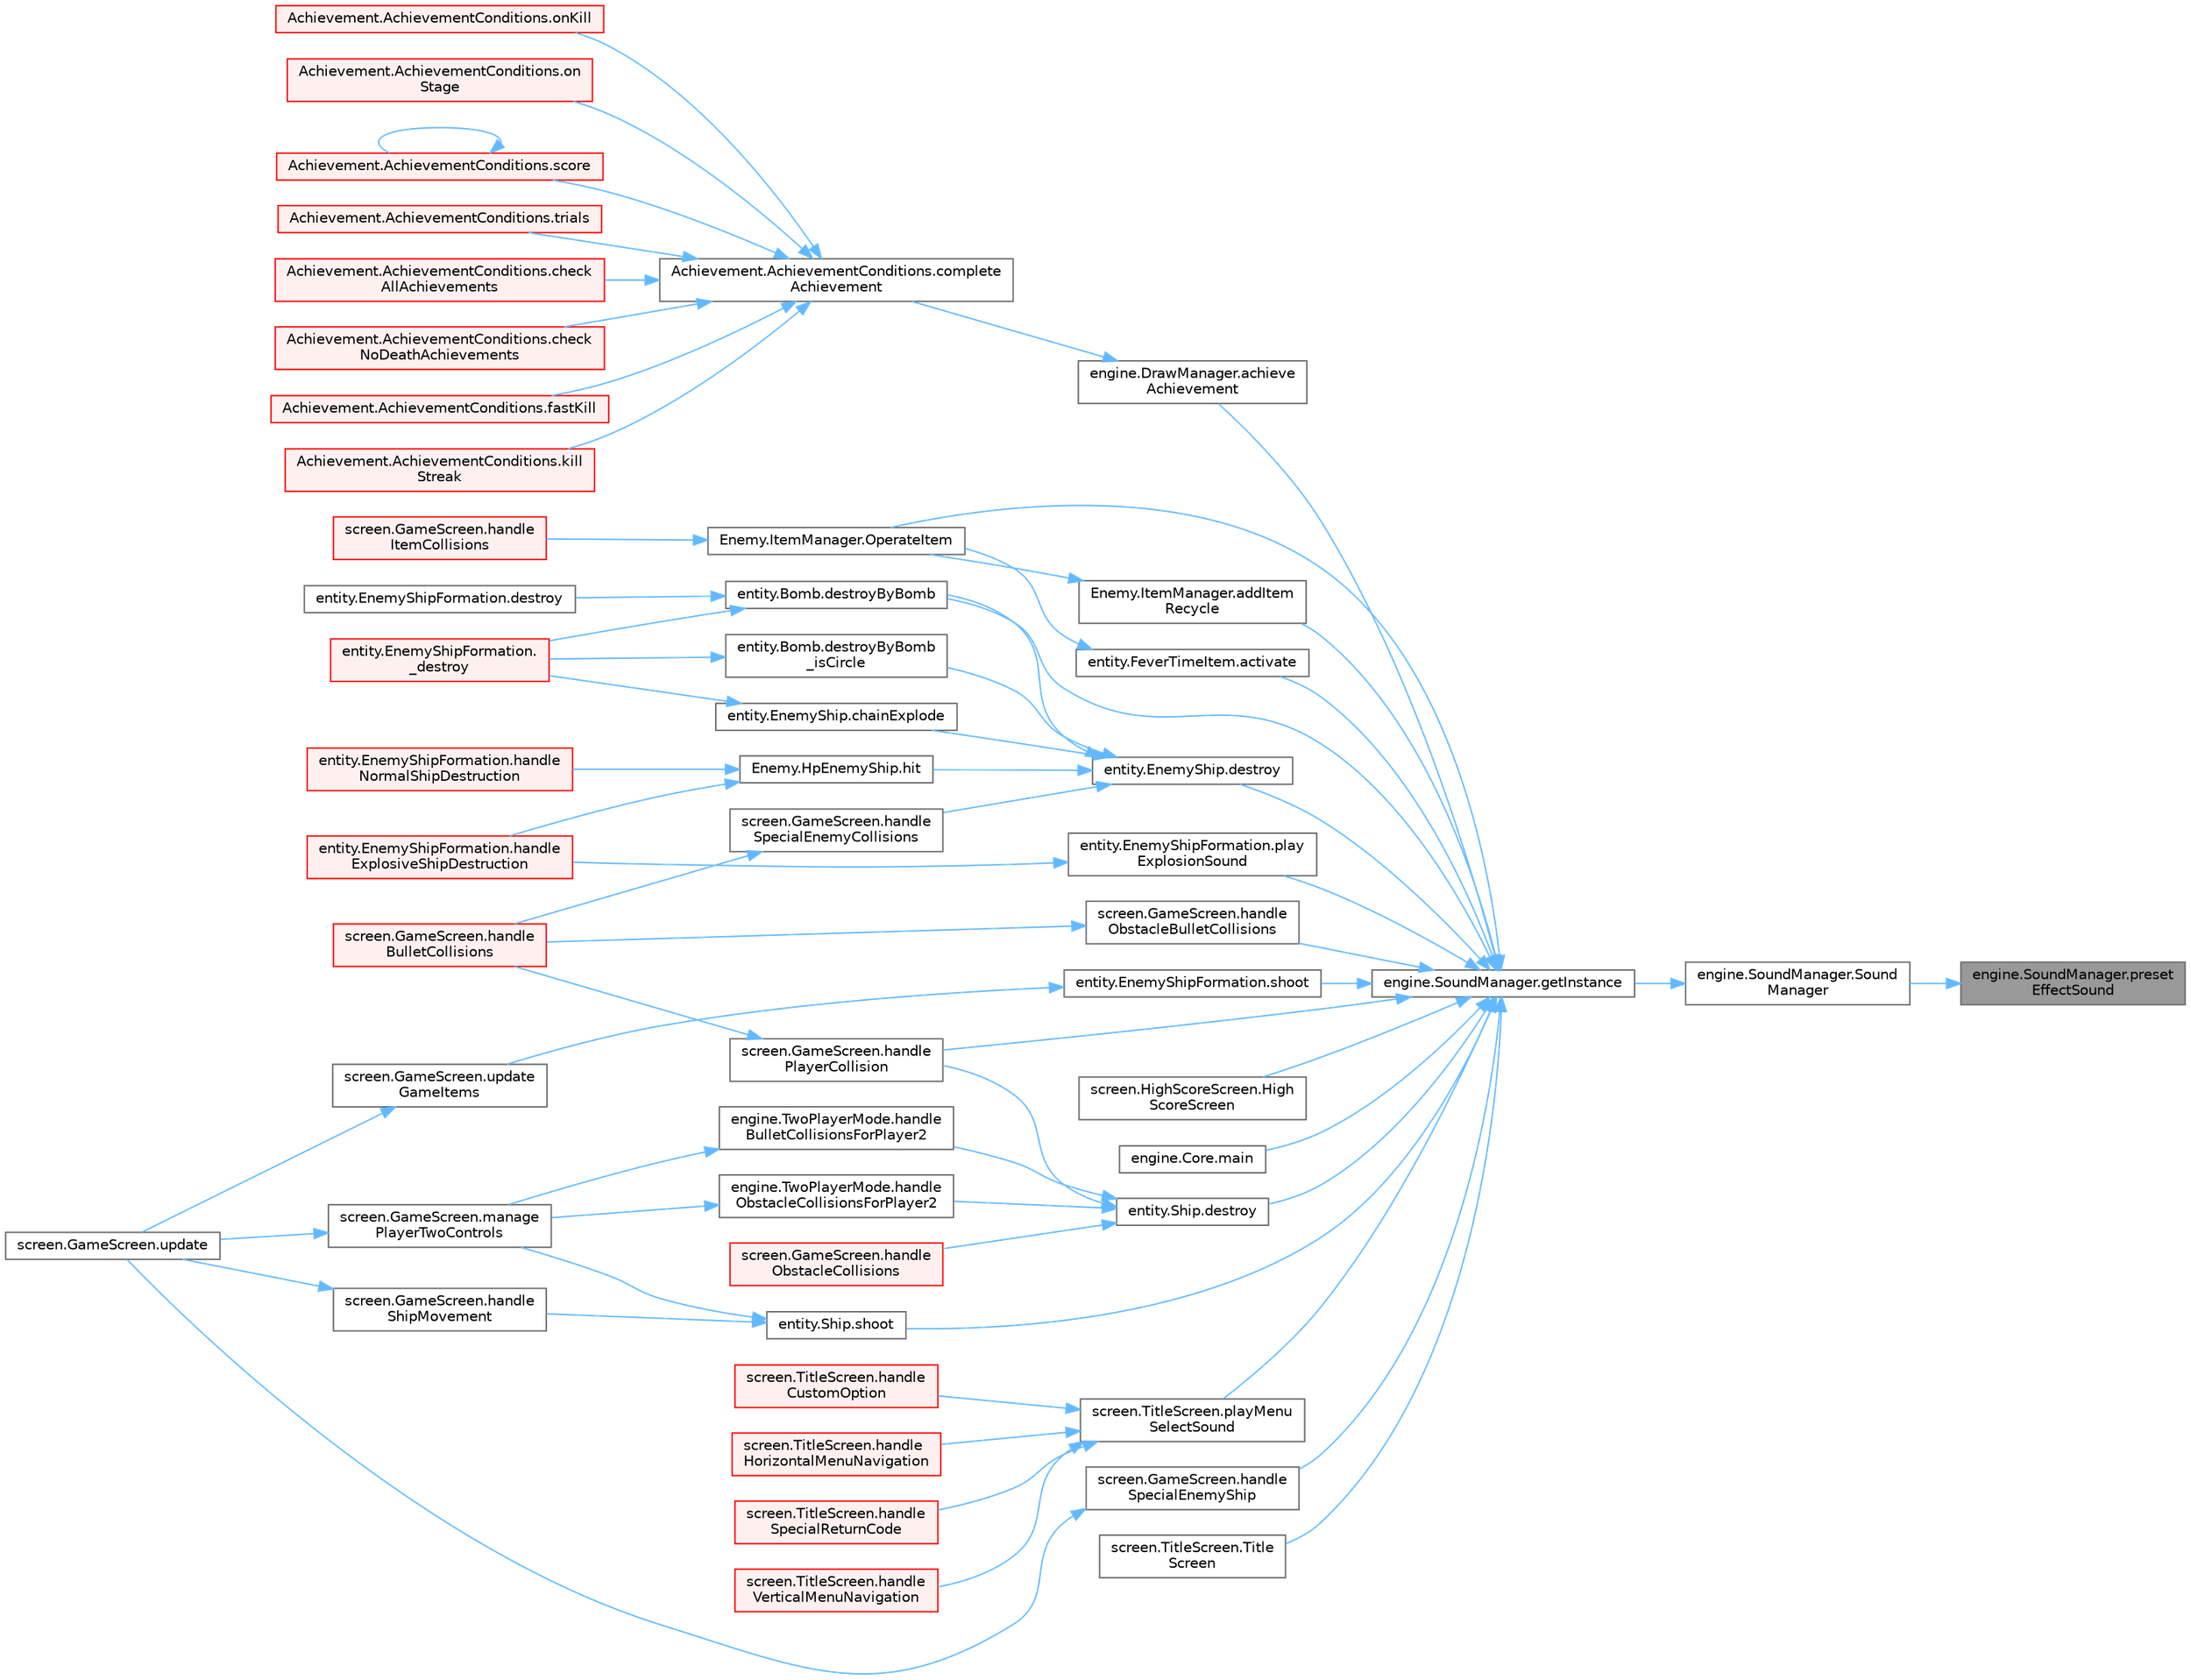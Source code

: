 digraph "engine.SoundManager.presetEffectSound"
{
 // LATEX_PDF_SIZE
  bgcolor="transparent";
  edge [fontname=Helvetica,fontsize=10,labelfontname=Helvetica,labelfontsize=10];
  node [fontname=Helvetica,fontsize=10,shape=box,height=0.2,width=0.4];
  rankdir="RL";
  Node1 [id="Node000001",label="engine.SoundManager.preset\lEffectSound",height=0.2,width=0.4,color="gray40", fillcolor="grey60", style="filled", fontcolor="black",tooltip=" "];
  Node1 -> Node2 [id="edge1_Node000001_Node000002",dir="back",color="steelblue1",style="solid",tooltip=" "];
  Node2 [id="Node000002",label="engine.SoundManager.Sound\lManager",height=0.2,width=0.4,color="grey40", fillcolor="white", style="filled",URL="$classengine_1_1_sound_manager.html#a18b0e843467737587e1ce3f2d844f4f9",tooltip="Code Description Base: BGM files are stored in res/sound/BGM ES files are stored in res/sound/ES,..."];
  Node2 -> Node3 [id="edge2_Node000002_Node000003",dir="back",color="steelblue1",style="solid",tooltip=" "];
  Node3 [id="Node000003",label="engine.SoundManager.getInstance",height=0.2,width=0.4,color="grey40", fillcolor="white", style="filled",URL="$classengine_1_1_sound_manager.html#a4e6f0b41bd8568517ad66a9407a77fea",tooltip=" "];
  Node3 -> Node4 [id="edge3_Node000003_Node000004",dir="back",color="steelblue1",style="solid",tooltip=" "];
  Node4 [id="Node000004",label="engine.DrawManager.achieve\lAchievement",height=0.2,width=0.4,color="grey40", fillcolor="white", style="filled",URL="$classengine_1_1_draw_manager.html#a4a0a0ce908ee42bdc7b312ee3dae8dec",tooltip=" "];
  Node4 -> Node5 [id="edge4_Node000004_Node000005",dir="back",color="steelblue1",style="solid",tooltip=" "];
  Node5 [id="Node000005",label="Achievement.AchievementConditions.complete\lAchievement",height=0.2,width=0.4,color="grey40", fillcolor="white", style="filled",URL="$class_achievement_1_1_achievement_conditions.html#a370857deb5c4dc35e2bd3191fb6834c1",tooltip=" "];
  Node5 -> Node6 [id="edge5_Node000005_Node000006",dir="back",color="steelblue1",style="solid",tooltip=" "];
  Node6 [id="Node000006",label="Achievement.AchievementConditions.check\lAllAchievements",height=0.2,width=0.4,color="red", fillcolor="#FFF0F0", style="filled",URL="$class_achievement_1_1_achievement_conditions.html#a99d262bc05fed539b97aa1107fcfba48",tooltip=" "];
  Node5 -> Node9 [id="edge6_Node000005_Node000009",dir="back",color="steelblue1",style="solid",tooltip=" "];
  Node9 [id="Node000009",label="Achievement.AchievementConditions.check\lNoDeathAchievements",height=0.2,width=0.4,color="red", fillcolor="#FFF0F0", style="filled",URL="$class_achievement_1_1_achievement_conditions.html#ab3b45005bc2580da03cf08b1f13c44cb",tooltip=" "];
  Node5 -> Node12 [id="edge7_Node000005_Node000012",dir="back",color="steelblue1",style="solid",tooltip=" "];
  Node12 [id="Node000012",label="Achievement.AchievementConditions.fastKill",height=0.2,width=0.4,color="red", fillcolor="#FFF0F0", style="filled",URL="$class_achievement_1_1_achievement_conditions.html#a97e05c2e6b58217292dc1c60f7c6542c",tooltip=" "];
  Node5 -> Node15 [id="edge8_Node000005_Node000015",dir="back",color="steelblue1",style="solid",tooltip=" "];
  Node15 [id="Node000015",label="Achievement.AchievementConditions.kill\lStreak",height=0.2,width=0.4,color="red", fillcolor="#FFF0F0", style="filled",URL="$class_achievement_1_1_achievement_conditions.html#ad3dd6057a9bfa438d4750cfa2c643e57",tooltip=" "];
  Node5 -> Node16 [id="edge9_Node000005_Node000016",dir="back",color="steelblue1",style="solid",tooltip=" "];
  Node16 [id="Node000016",label="Achievement.AchievementConditions.onKill",height=0.2,width=0.4,color="red", fillcolor="#FFF0F0", style="filled",URL="$class_achievement_1_1_achievement_conditions.html#a5c82f71185fe8a0b03cea729d6a4d4fe",tooltip=" "];
  Node5 -> Node19 [id="edge10_Node000005_Node000019",dir="back",color="steelblue1",style="solid",tooltip=" "];
  Node19 [id="Node000019",label="Achievement.AchievementConditions.on\lStage",height=0.2,width=0.4,color="red", fillcolor="#FFF0F0", style="filled",URL="$class_achievement_1_1_achievement_conditions.html#a58e9009c80c1208580a23f8646ef423a",tooltip=" "];
  Node5 -> Node20 [id="edge11_Node000005_Node000020",dir="back",color="steelblue1",style="solid",tooltip=" "];
  Node20 [id="Node000020",label="Achievement.AchievementConditions.score",height=0.2,width=0.4,color="red", fillcolor="#FFF0F0", style="filled",URL="$class_achievement_1_1_achievement_conditions.html#a2abd1058b6a5125525283f05ebc90f30",tooltip=" "];
  Node20 -> Node20 [id="edge12_Node000020_Node000020",dir="back",color="steelblue1",style="solid",tooltip=" "];
  Node5 -> Node21 [id="edge13_Node000005_Node000021",dir="back",color="steelblue1",style="solid",tooltip=" "];
  Node21 [id="Node000021",label="Achievement.AchievementConditions.trials",height=0.2,width=0.4,color="red", fillcolor="#FFF0F0", style="filled",URL="$class_achievement_1_1_achievement_conditions.html#a13bba364bdccb0c5f713dd9c006e508d",tooltip=" "];
  Node3 -> Node22 [id="edge14_Node000003_Node000022",dir="back",color="steelblue1",style="solid",tooltip=" "];
  Node22 [id="Node000022",label="entity.FeverTimeItem.activate",height=0.2,width=0.4,color="grey40", fillcolor="white", style="filled",URL="$classentity_1_1_fever_time_item.html#a798fa032307cc7414a82e55946d4a97f",tooltip=" "];
  Node22 -> Node23 [id="edge15_Node000022_Node000023",dir="back",color="steelblue1",style="solid",tooltip=" "];
  Node23 [id="Node000023",label="Enemy.ItemManager.OperateItem",height=0.2,width=0.4,color="grey40", fillcolor="white", style="filled",URL="$class_enemy_1_1_item_manager.html#a485cd51965cc7532571b592bf4bb1891",tooltip=" "];
  Node23 -> Node24 [id="edge16_Node000023_Node000024",dir="back",color="steelblue1",style="solid",tooltip=" "];
  Node24 [id="Node000024",label="screen.GameScreen.handle\lItemCollisions",height=0.2,width=0.4,color="red", fillcolor="#FFF0F0", style="filled",URL="$classscreen_1_1_game_screen.html#aaa246e4bb4604682b7380845beab0e9f",tooltip=" "];
  Node3 -> Node26 [id="edge17_Node000003_Node000026",dir="back",color="steelblue1",style="solid",tooltip=" "];
  Node26 [id="Node000026",label="Enemy.ItemManager.addItem\lRecycle",height=0.2,width=0.4,color="grey40", fillcolor="white", style="filled",URL="$class_enemy_1_1_item_manager.html#a3a3dd08c8c89f9bf925efaa8d390f584",tooltip=" "];
  Node26 -> Node23 [id="edge18_Node000026_Node000023",dir="back",color="steelblue1",style="solid",tooltip=" "];
  Node3 -> Node27 [id="edge19_Node000003_Node000027",dir="back",color="steelblue1",style="solid",tooltip=" "];
  Node27 [id="Node000027",label="entity.EnemyShip.destroy",height=0.2,width=0.4,color="grey40", fillcolor="white", style="filled",URL="$classentity_1_1_enemy_ship.html#a64297ffda858a49a7f3cb2ddde1c36b6",tooltip="Destroys the ship, causing an explosion."];
  Node27 -> Node28 [id="edge20_Node000027_Node000028",dir="back",color="steelblue1",style="solid",tooltip=" "];
  Node28 [id="Node000028",label="entity.EnemyShip.chainExplode",height=0.2,width=0.4,color="grey40", fillcolor="white", style="filled",URL="$classentity_1_1_enemy_ship.html#ae47b2ffda8233c5d5a0f0ba9de608264",tooltip="Destroys ship, causing a chain explode."];
  Node28 -> Node29 [id="edge21_Node000028_Node000029",dir="back",color="steelblue1",style="solid",tooltip=" "];
  Node29 [id="Node000029",label="entity.EnemyShipFormation.\l_destroy",height=0.2,width=0.4,color="red", fillcolor="#FFF0F0", style="filled",URL="$classentity_1_1_enemy_ship_formation.html#aaf51727a5bd3b68f8fb8523d4b7bf3ea",tooltip="When EnemyShip is hit, its HP decrease by 1, and if the HP reaches 0, the ship is destroyed."];
  Node27 -> Node38 [id="edge22_Node000027_Node000038",dir="back",color="steelblue1",style="solid",tooltip=" "];
  Node38 [id="Node000038",label="entity.Bomb.destroyByBomb",height=0.2,width=0.4,color="grey40", fillcolor="white", style="filled",URL="$classentity_1_1_bomb.html#af1efba260e80c0e811e99f3326b3ca3e",tooltip=" "];
  Node38 -> Node29 [id="edge23_Node000038_Node000029",dir="back",color="steelblue1",style="solid",tooltip=" "];
  Node38 -> Node39 [id="edge24_Node000038_Node000039",dir="back",color="steelblue1",style="solid",tooltip=" "];
  Node39 [id="Node000039",label="entity.EnemyShipFormation.destroy",height=0.2,width=0.4,color="grey40", fillcolor="white", style="filled",URL="$classentity_1_1_enemy_ship_formation.html#a6c7e9726d2340a498c24f35490e41df8",tooltip="Destroys a ship."];
  Node27 -> Node40 [id="edge25_Node000027_Node000040",dir="back",color="steelblue1",style="solid",tooltip=" "];
  Node40 [id="Node000040",label="entity.Bomb.destroyByBomb\l_isCircle",height=0.2,width=0.4,color="grey40", fillcolor="white", style="filled",URL="$classentity_1_1_bomb.html#a145812b545b1662e338831889f667d22",tooltip=" "];
  Node40 -> Node29 [id="edge26_Node000040_Node000029",dir="back",color="steelblue1",style="solid",tooltip=" "];
  Node27 -> Node41 [id="edge27_Node000027_Node000041",dir="back",color="steelblue1",style="solid",tooltip=" "];
  Node41 [id="Node000041",label="screen.GameScreen.handle\lSpecialEnemyCollisions",height=0.2,width=0.4,color="grey40", fillcolor="white", style="filled",URL="$classscreen_1_1_game_screen.html#a86f8c8c2cd6408de33420665e3dedb85",tooltip=" "];
  Node41 -> Node37 [id="edge28_Node000041_Node000037",dir="back",color="steelblue1",style="solid",tooltip=" "];
  Node37 [id="Node000037",label="screen.GameScreen.handle\lBulletCollisions",height=0.2,width=0.4,color="red", fillcolor="#FFF0F0", style="filled",URL="$classscreen_1_1_game_screen.html#af6ce22d045fc5614a16a76ce73331295",tooltip=" "];
  Node27 -> Node42 [id="edge29_Node000027_Node000042",dir="back",color="steelblue1",style="solid",tooltip=" "];
  Node42 [id="Node000042",label="Enemy.HpEnemyShip.hit",height=0.2,width=0.4,color="grey40", fillcolor="white", style="filled",URL="$class_enemy_1_1_hp_enemy_ship.html#a07c30d46d1490fddfbc87aabdf15a835",tooltip="When the EnemyShip is hit and its hp reaches 0, destroy the ship."];
  Node42 -> Node32 [id="edge30_Node000042_Node000032",dir="back",color="steelblue1",style="solid",tooltip=" "];
  Node32 [id="Node000032",label="entity.EnemyShipFormation.handle\lExplosiveShipDestruction",height=0.2,width=0.4,color="red", fillcolor="#FFF0F0", style="filled",URL="$classentity_1_1_enemy_ship_formation.html#a695de08faa9695c26d2f8f2d1d491560",tooltip=" "];
  Node42 -> Node43 [id="edge31_Node000042_Node000043",dir="back",color="steelblue1",style="solid",tooltip=" "];
  Node43 [id="Node000043",label="entity.EnemyShipFormation.handle\lNormalShipDestruction",height=0.2,width=0.4,color="red", fillcolor="#FFF0F0", style="filled",URL="$classentity_1_1_enemy_ship_formation.html#aae55bec682ecd1692c011a6a4cc23212",tooltip=" "];
  Node3 -> Node44 [id="edge32_Node000003_Node000044",dir="back",color="steelblue1",style="solid",tooltip=" "];
  Node44 [id="Node000044",label="entity.Ship.destroy",height=0.2,width=0.4,color="grey40", fillcolor="white", style="filled",URL="$classentity_1_1_ship.html#aa687b4ba56e05226f2fa22fa55eb49e1",tooltip="Switches the ship to its destroyed state."];
  Node44 -> Node45 [id="edge33_Node000044_Node000045",dir="back",color="steelblue1",style="solid",tooltip=" "];
  Node45 [id="Node000045",label="engine.TwoPlayerMode.handle\lBulletCollisionsForPlayer2",height=0.2,width=0.4,color="grey40", fillcolor="white", style="filled",URL="$classengine_1_1_two_player_mode.html#a285af0cfa1987ad696978b30b33157b9",tooltip=" "];
  Node45 -> Node46 [id="edge34_Node000045_Node000046",dir="back",color="steelblue1",style="solid",tooltip=" "];
  Node46 [id="Node000046",label="screen.GameScreen.manage\lPlayerTwoControls",height=0.2,width=0.4,color="grey40", fillcolor="white", style="filled",URL="$classscreen_1_1_game_screen.html#a76eb9b586bb07db6674cd2e311f05331",tooltip=" "];
  Node46 -> Node11 [id="edge35_Node000046_Node000011",dir="back",color="steelblue1",style="solid",tooltip=" "];
  Node11 [id="Node000011",label="screen.GameScreen.update",height=0.2,width=0.4,color="grey40", fillcolor="white", style="filled",URL="$classscreen_1_1_game_screen.html#aea54bbc0cb5c6990c159be77532b94e0",tooltip="Updates the elements on screen and checks for events."];
  Node44 -> Node47 [id="edge36_Node000044_Node000047",dir="back",color="steelblue1",style="solid",tooltip=" "];
  Node47 [id="Node000047",label="screen.GameScreen.handle\lObstacleCollisions",height=0.2,width=0.4,color="red", fillcolor="#FFF0F0", style="filled",URL="$classscreen_1_1_game_screen.html#a86aba24ff3eb7aaadec5c84dcebd3d68",tooltip=" "];
  Node44 -> Node48 [id="edge37_Node000044_Node000048",dir="back",color="steelblue1",style="solid",tooltip=" "];
  Node48 [id="Node000048",label="engine.TwoPlayerMode.handle\lObstacleCollisionsForPlayer2",height=0.2,width=0.4,color="grey40", fillcolor="white", style="filled",URL="$classengine_1_1_two_player_mode.html#a7de003667ea149049a184c496a16af0c",tooltip=" "];
  Node48 -> Node46 [id="edge38_Node000048_Node000046",dir="back",color="steelblue1",style="solid",tooltip=" "];
  Node44 -> Node49 [id="edge39_Node000044_Node000049",dir="back",color="steelblue1",style="solid",tooltip=" "];
  Node49 [id="Node000049",label="screen.GameScreen.handle\lPlayerCollision",height=0.2,width=0.4,color="grey40", fillcolor="white", style="filled",URL="$classscreen_1_1_game_screen.html#a3d24b8d63b4a79a97952e11d5e9db8d7",tooltip=" "];
  Node49 -> Node37 [id="edge40_Node000049_Node000037",dir="back",color="steelblue1",style="solid",tooltip=" "];
  Node3 -> Node38 [id="edge41_Node000003_Node000038",dir="back",color="steelblue1",style="solid",tooltip=" "];
  Node3 -> Node50 [id="edge42_Node000003_Node000050",dir="back",color="steelblue1",style="solid",tooltip=" "];
  Node50 [id="Node000050",label="screen.GameScreen.handle\lObstacleBulletCollisions",height=0.2,width=0.4,color="grey40", fillcolor="white", style="filled",URL="$classscreen_1_1_game_screen.html#ade3bfa4a898833ad3e648da6f2664f8c",tooltip=" "];
  Node50 -> Node37 [id="edge43_Node000050_Node000037",dir="back",color="steelblue1",style="solid",tooltip=" "];
  Node3 -> Node49 [id="edge44_Node000003_Node000049",dir="back",color="steelblue1",style="solid",tooltip=" "];
  Node3 -> Node51 [id="edge45_Node000003_Node000051",dir="back",color="steelblue1",style="solid",tooltip=" "];
  Node51 [id="Node000051",label="screen.GameScreen.handle\lSpecialEnemyShip",height=0.2,width=0.4,color="grey40", fillcolor="white", style="filled",URL="$classscreen_1_1_game_screen.html#a753aeed9a3b2d6409487544622e35e53",tooltip=" "];
  Node51 -> Node11 [id="edge46_Node000051_Node000011",dir="back",color="steelblue1",style="solid",tooltip=" "];
  Node3 -> Node52 [id="edge47_Node000003_Node000052",dir="back",color="steelblue1",style="solid",tooltip=" "];
  Node52 [id="Node000052",label="screen.HighScoreScreen.High\lScoreScreen",height=0.2,width=0.4,color="grey40", fillcolor="white", style="filled",URL="$classscreen_1_1_high_score_screen.html#a64a97eae14496b17608a6d39d38dc54f",tooltip="Constructor, establishes the properties of the screen."];
  Node3 -> Node8 [id="edge48_Node000003_Node000008",dir="back",color="steelblue1",style="solid",tooltip=" "];
  Node8 [id="Node000008",label="engine.Core.main",height=0.2,width=0.4,color="grey40", fillcolor="white", style="filled",URL="$classengine_1_1_core.html#a57772a5de30ed8af04183baad8f1281e",tooltip="Test implementation."];
  Node3 -> Node23 [id="edge49_Node000003_Node000023",dir="back",color="steelblue1",style="solid",tooltip=" "];
  Node3 -> Node53 [id="edge50_Node000003_Node000053",dir="back",color="steelblue1",style="solid",tooltip=" "];
  Node53 [id="Node000053",label="entity.EnemyShipFormation.play\lExplosionSound",height=0.2,width=0.4,color="grey40", fillcolor="white", style="filled",URL="$classentity_1_1_enemy_ship_formation.html#a1fdfe251c7b640055b3769dad2c9ad4f",tooltip=" "];
  Node53 -> Node32 [id="edge51_Node000053_Node000032",dir="back",color="steelblue1",style="solid",tooltip=" "];
  Node3 -> Node54 [id="edge52_Node000003_Node000054",dir="back",color="steelblue1",style="solid",tooltip=" "];
  Node54 [id="Node000054",label="screen.TitleScreen.playMenu\lSelectSound",height=0.2,width=0.4,color="grey40", fillcolor="white", style="filled",URL="$classscreen_1_1_title_screen.html#a39cf4d27efb908139820cdfbe0318e1b",tooltip=" "];
  Node54 -> Node55 [id="edge53_Node000054_Node000055",dir="back",color="steelblue1",style="solid",tooltip=" "];
  Node55 [id="Node000055",label="screen.TitleScreen.handle\lCustomOption",height=0.2,width=0.4,color="red", fillcolor="#FFF0F0", style="filled",URL="$classscreen_1_1_title_screen.html#aa096a9853f7b30afa52f751bccf0698d",tooltip=" "];
  Node54 -> Node57 [id="edge54_Node000054_Node000057",dir="back",color="steelblue1",style="solid",tooltip=" "];
  Node57 [id="Node000057",label="screen.TitleScreen.handle\lHorizontalMenuNavigation",height=0.2,width=0.4,color="red", fillcolor="#FFF0F0", style="filled",URL="$classscreen_1_1_title_screen.html#a4cea29053a302903adb24c481f73ef32",tooltip=" "];
  Node54 -> Node58 [id="edge55_Node000054_Node000058",dir="back",color="steelblue1",style="solid",tooltip=" "];
  Node58 [id="Node000058",label="screen.TitleScreen.handle\lSpecialReturnCode",height=0.2,width=0.4,color="red", fillcolor="#FFF0F0", style="filled",URL="$classscreen_1_1_title_screen.html#a13e1bc224668add219c9a8544a8d8f34",tooltip=" "];
  Node54 -> Node59 [id="edge56_Node000054_Node000059",dir="back",color="steelblue1",style="solid",tooltip=" "];
  Node59 [id="Node000059",label="screen.TitleScreen.handle\lVerticalMenuNavigation",height=0.2,width=0.4,color="red", fillcolor="#FFF0F0", style="filled",URL="$classscreen_1_1_title_screen.html#a26c6225edd92e784057fc7bc2df4b88c",tooltip=" "];
  Node3 -> Node60 [id="edge57_Node000003_Node000060",dir="back",color="steelblue1",style="solid",tooltip=" "];
  Node60 [id="Node000060",label="entity.EnemyShipFormation.shoot",height=0.2,width=0.4,color="grey40", fillcolor="white", style="filled",URL="$classentity_1_1_enemy_ship_formation.html#ab14e0e86abd1a4cb54b03c24ded35547",tooltip="Shoots a bullet downwards."];
  Node60 -> Node61 [id="edge58_Node000060_Node000061",dir="back",color="steelblue1",style="solid",tooltip=" "];
  Node61 [id="Node000061",label="screen.GameScreen.update\lGameItems",height=0.2,width=0.4,color="grey40", fillcolor="white", style="filled",URL="$classscreen_1_1_game_screen.html#a170f7dceead615d1b65eadbd70693ea2",tooltip=" "];
  Node61 -> Node11 [id="edge59_Node000061_Node000011",dir="back",color="steelblue1",style="solid",tooltip=" "];
  Node3 -> Node62 [id="edge60_Node000003_Node000062",dir="back",color="steelblue1",style="solid",tooltip=" "];
  Node62 [id="Node000062",label="entity.Ship.shoot",height=0.2,width=0.4,color="grey40", fillcolor="white", style="filled",URL="$classentity_1_1_ship.html#a9f468e29f8e09081fcb45234b5d97f5a",tooltip="Shoots a bullet upwards."];
  Node62 -> Node63 [id="edge61_Node000062_Node000063",dir="back",color="steelblue1",style="solid",tooltip=" "];
  Node63 [id="Node000063",label="screen.GameScreen.handle\lShipMovement",height=0.2,width=0.4,color="grey40", fillcolor="white", style="filled",URL="$classscreen_1_1_game_screen.html#afe65922c8de47fc748e1555c84a991c2",tooltip=" "];
  Node63 -> Node11 [id="edge62_Node000063_Node000011",dir="back",color="steelblue1",style="solid",tooltip=" "];
  Node62 -> Node46 [id="edge63_Node000062_Node000046",dir="back",color="steelblue1",style="solid",tooltip=" "];
  Node3 -> Node64 [id="edge64_Node000003_Node000064",dir="back",color="steelblue1",style="solid",tooltip=" "];
  Node64 [id="Node000064",label="screen.TitleScreen.Title\lScreen",height=0.2,width=0.4,color="grey40", fillcolor="white", style="filled",URL="$classscreen_1_1_title_screen.html#a6d58b0bb3a8064f2e9a0b165762421f5",tooltip="Constructor, establishes the properties of the screen."];
}
